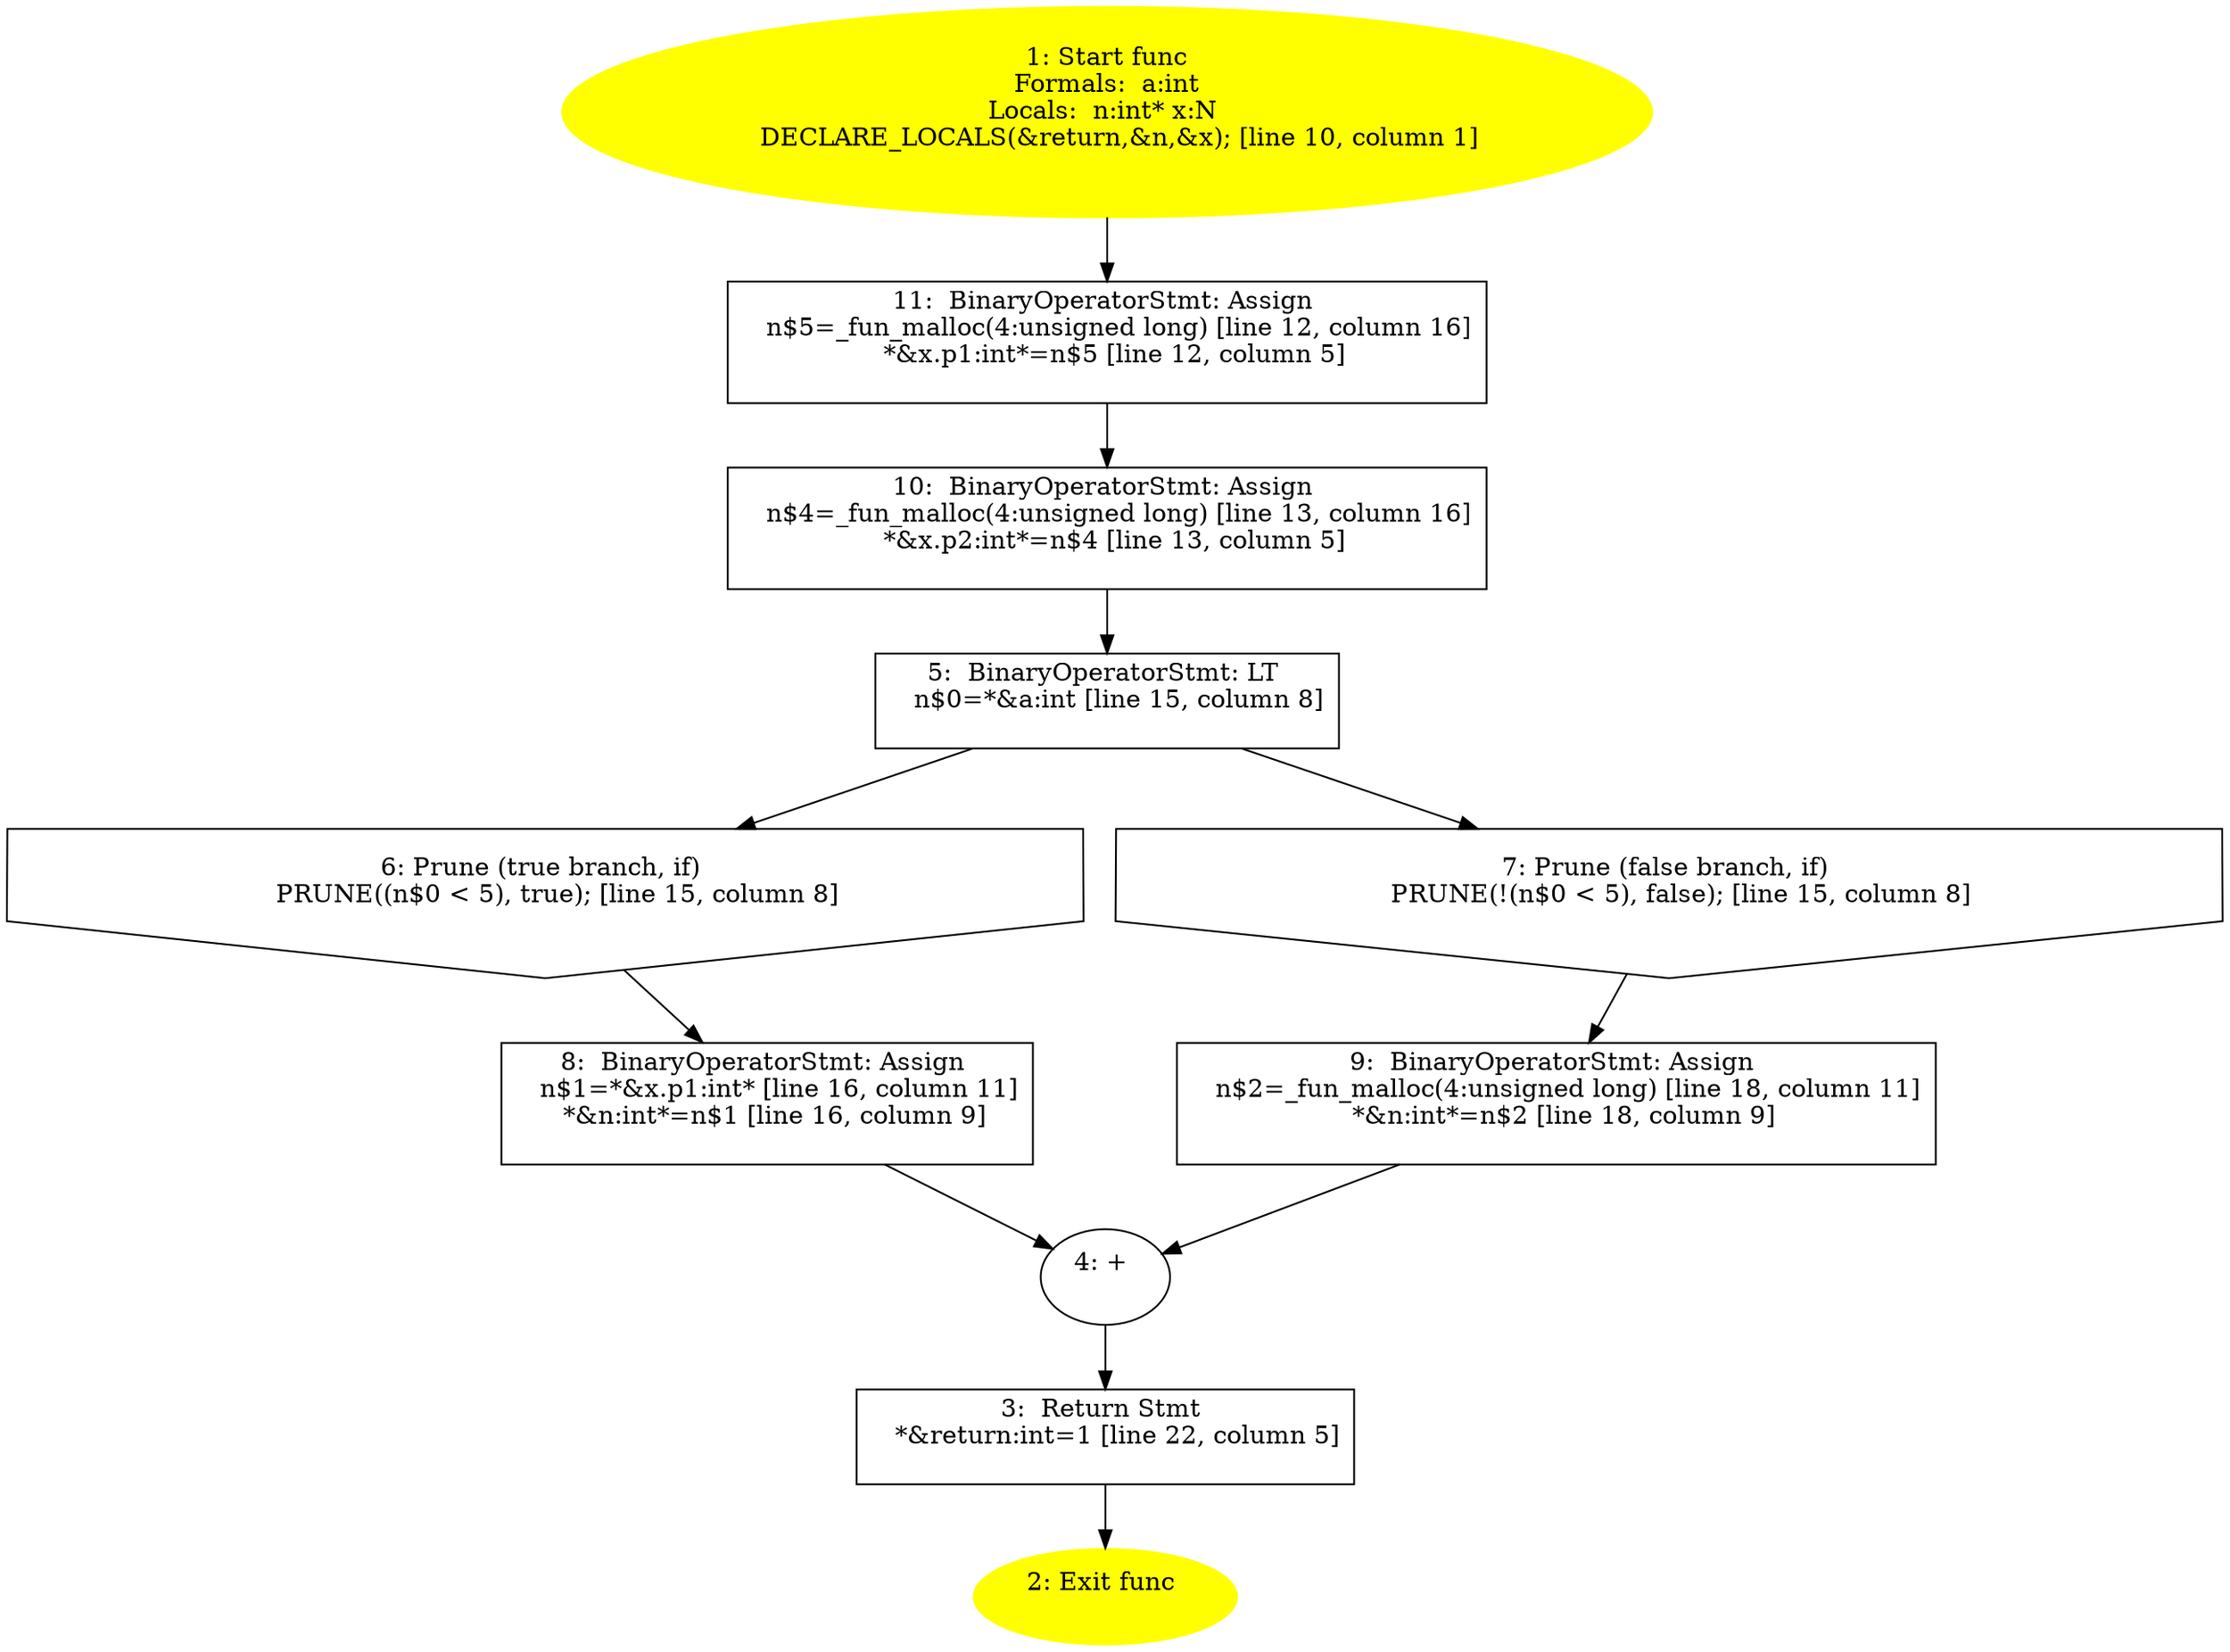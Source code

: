/* @generated */
digraph cfg {
"func.7df4935f4a5a2865191ef74f64df8754_1" [label="1: Start func\nFormals:  a:int\nLocals:  n:int* x:N \n   DECLARE_LOCALS(&return,&n,&x); [line 10, column 1]\n " color=yellow style=filled]
	

	 "func.7df4935f4a5a2865191ef74f64df8754_1" -> "func.7df4935f4a5a2865191ef74f64df8754_11" ;
"func.7df4935f4a5a2865191ef74f64df8754_2" [label="2: Exit func \n  " color=yellow style=filled]
	

"func.7df4935f4a5a2865191ef74f64df8754_3" [label="3:  Return Stmt \n   *&return:int=1 [line 22, column 5]\n " shape="box"]
	

	 "func.7df4935f4a5a2865191ef74f64df8754_3" -> "func.7df4935f4a5a2865191ef74f64df8754_2" ;
"func.7df4935f4a5a2865191ef74f64df8754_4" [label="4: + \n  " ]
	

	 "func.7df4935f4a5a2865191ef74f64df8754_4" -> "func.7df4935f4a5a2865191ef74f64df8754_3" ;
"func.7df4935f4a5a2865191ef74f64df8754_5" [label="5:  BinaryOperatorStmt: LT \n   n$0=*&a:int [line 15, column 8]\n " shape="box"]
	

	 "func.7df4935f4a5a2865191ef74f64df8754_5" -> "func.7df4935f4a5a2865191ef74f64df8754_6" ;
	 "func.7df4935f4a5a2865191ef74f64df8754_5" -> "func.7df4935f4a5a2865191ef74f64df8754_7" ;
"func.7df4935f4a5a2865191ef74f64df8754_6" [label="6: Prune (true branch, if) \n   PRUNE((n$0 < 5), true); [line 15, column 8]\n " shape="invhouse"]
	

	 "func.7df4935f4a5a2865191ef74f64df8754_6" -> "func.7df4935f4a5a2865191ef74f64df8754_8" ;
"func.7df4935f4a5a2865191ef74f64df8754_7" [label="7: Prune (false branch, if) \n   PRUNE(!(n$0 < 5), false); [line 15, column 8]\n " shape="invhouse"]
	

	 "func.7df4935f4a5a2865191ef74f64df8754_7" -> "func.7df4935f4a5a2865191ef74f64df8754_9" ;
"func.7df4935f4a5a2865191ef74f64df8754_8" [label="8:  BinaryOperatorStmt: Assign \n   n$1=*&x.p1:int* [line 16, column 11]\n  *&n:int*=n$1 [line 16, column 9]\n " shape="box"]
	

	 "func.7df4935f4a5a2865191ef74f64df8754_8" -> "func.7df4935f4a5a2865191ef74f64df8754_4" ;
"func.7df4935f4a5a2865191ef74f64df8754_9" [label="9:  BinaryOperatorStmt: Assign \n   n$2=_fun_malloc(4:unsigned long) [line 18, column 11]\n  *&n:int*=n$2 [line 18, column 9]\n " shape="box"]
	

	 "func.7df4935f4a5a2865191ef74f64df8754_9" -> "func.7df4935f4a5a2865191ef74f64df8754_4" ;
"func.7df4935f4a5a2865191ef74f64df8754_10" [label="10:  BinaryOperatorStmt: Assign \n   n$4=_fun_malloc(4:unsigned long) [line 13, column 16]\n  *&x.p2:int*=n$4 [line 13, column 5]\n " shape="box"]
	

	 "func.7df4935f4a5a2865191ef74f64df8754_10" -> "func.7df4935f4a5a2865191ef74f64df8754_5" ;
"func.7df4935f4a5a2865191ef74f64df8754_11" [label="11:  BinaryOperatorStmt: Assign \n   n$5=_fun_malloc(4:unsigned long) [line 12, column 16]\n  *&x.p1:int*=n$5 [line 12, column 5]\n " shape="box"]
	

	 "func.7df4935f4a5a2865191ef74f64df8754_11" -> "func.7df4935f4a5a2865191ef74f64df8754_10" ;
}
